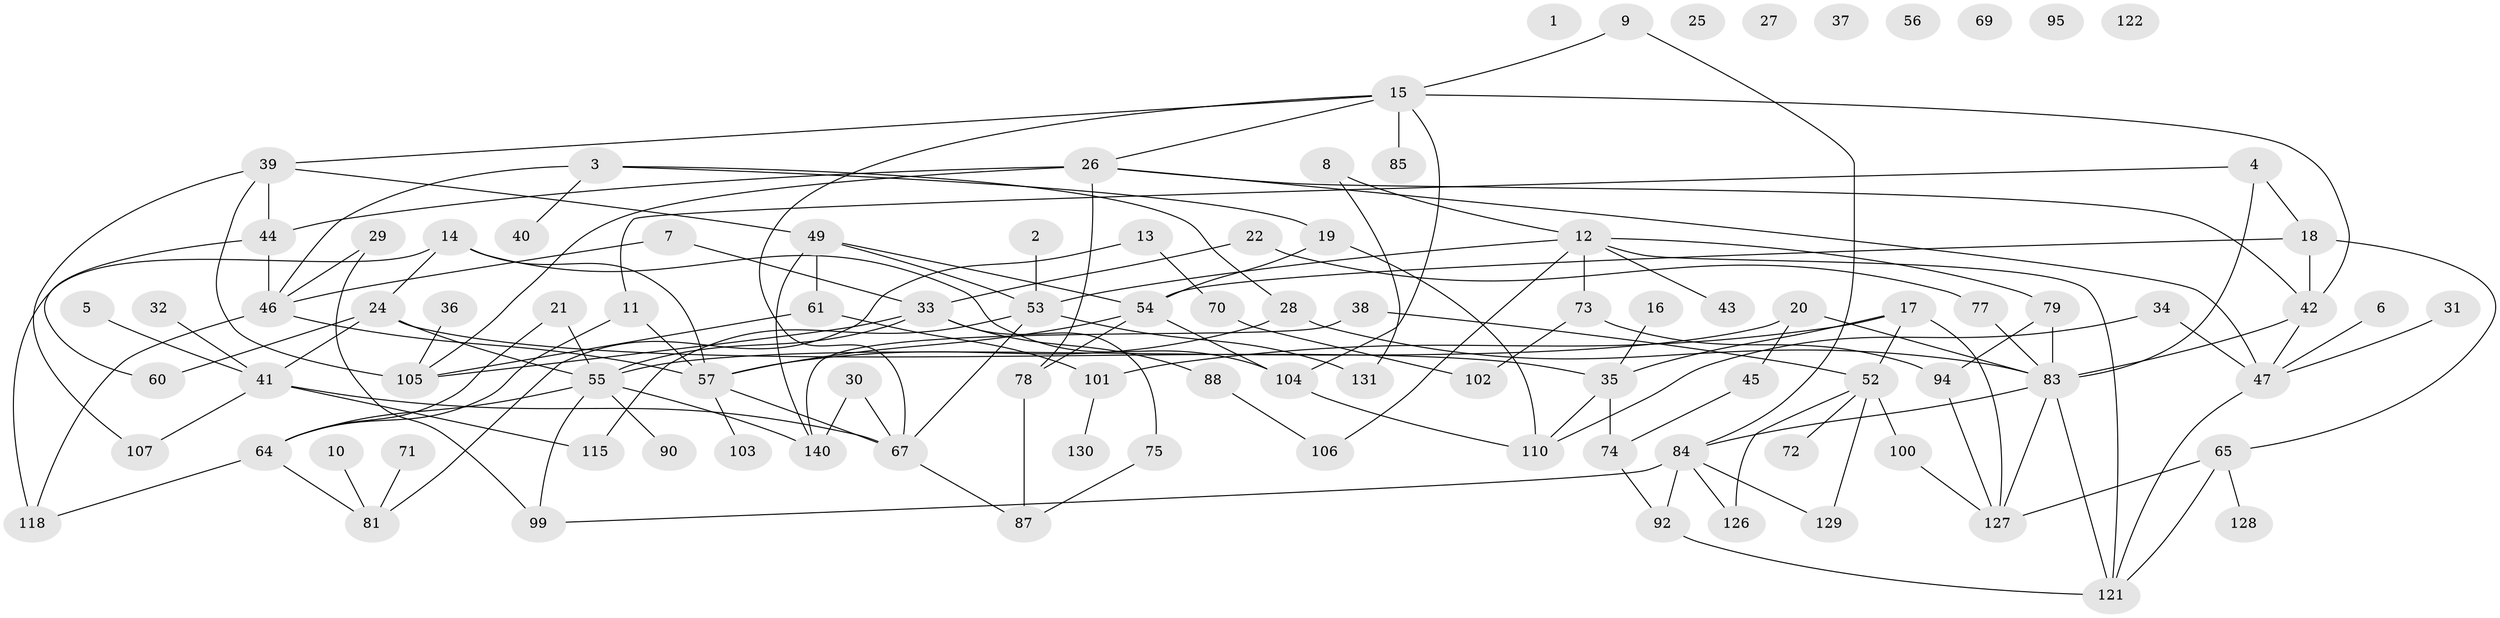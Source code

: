 // Generated by graph-tools (version 1.1) at 2025/23/03/03/25 07:23:29]
// undirected, 99 vertices, 148 edges
graph export_dot {
graph [start="1"]
  node [color=gray90,style=filled];
  1;
  2;
  3 [super="+114"];
  4 [super="+139"];
  5;
  6;
  7 [super="+58"];
  8;
  9;
  10;
  11;
  12 [super="+93"];
  13;
  14 [super="+98"];
  15 [super="+50"];
  16;
  17 [super="+120"];
  18 [super="+117"];
  19;
  20 [super="+62"];
  21;
  22 [super="+23"];
  24 [super="+51"];
  25;
  26 [super="+124"];
  27;
  28 [super="+48"];
  29;
  30;
  31;
  32;
  33 [super="+68"];
  34;
  35 [super="+80"];
  36;
  37;
  38;
  39 [super="+86"];
  40;
  41 [super="+125"];
  42 [super="+97"];
  43;
  44 [super="+66"];
  45;
  46 [super="+76"];
  47 [super="+63"];
  49 [super="+113"];
  52 [super="+109"];
  53 [super="+112"];
  54;
  55 [super="+141"];
  56;
  57 [super="+59"];
  60;
  61;
  64 [super="+138"];
  65 [super="+137"];
  67 [super="+82"];
  69;
  70;
  71 [super="+134"];
  72;
  73 [super="+111"];
  74;
  75;
  77;
  78 [super="+96"];
  79 [super="+123"];
  81 [super="+136"];
  83 [super="+91"];
  84 [super="+89"];
  85;
  87;
  88;
  90;
  92 [super="+132"];
  94 [super="+116"];
  95;
  99;
  100;
  101 [super="+142"];
  102 [super="+143"];
  103;
  104 [super="+119"];
  105 [super="+135"];
  106 [super="+108"];
  107;
  110 [super="+144"];
  115;
  118;
  121;
  122;
  126;
  127;
  128;
  129 [super="+133"];
  130;
  131;
  140;
  2 -- 53;
  3 -- 19;
  3 -- 40;
  3 -- 46;
  3 -- 28;
  4 -- 11;
  4 -- 83;
  4 -- 18;
  5 -- 41;
  6 -- 47;
  7 -- 46 [weight=2];
  7 -- 33;
  8 -- 12;
  8 -- 131;
  9 -- 84;
  9 -- 15;
  10 -- 81;
  11 -- 64;
  11 -- 57;
  12 -- 121;
  12 -- 73;
  12 -- 106;
  12 -- 43;
  12 -- 79;
  12 -- 53;
  13 -- 70;
  13 -- 81;
  14 -- 118;
  14 -- 24;
  14 -- 57;
  14 -- 104;
  15 -- 39;
  15 -- 67;
  15 -- 26;
  15 -- 85;
  15 -- 104;
  15 -- 42;
  16 -- 35;
  17 -- 52;
  17 -- 101;
  17 -- 127;
  17 -- 35;
  18 -- 54;
  18 -- 65;
  18 -- 42;
  19 -- 54;
  19 -- 110;
  20 -- 45;
  20 -- 83;
  20 -- 55;
  21 -- 55;
  21 -- 64;
  22 -- 33;
  22 -- 77;
  24 -- 35;
  24 -- 41;
  24 -- 60;
  24 -- 55;
  26 -- 44 [weight=2];
  26 -- 47;
  26 -- 42;
  26 -- 78;
  26 -- 105;
  28 -- 57;
  28 -- 83;
  29 -- 46;
  29 -- 99;
  30 -- 140;
  30 -- 67;
  31 -- 47;
  32 -- 41;
  33 -- 88;
  33 -- 55;
  33 -- 105;
  33 -- 75;
  34 -- 110;
  34 -- 47;
  35 -- 74;
  35 -- 110;
  36 -- 105;
  38 -- 140;
  38 -- 52;
  39 -- 105;
  39 -- 107;
  39 -- 49;
  39 -- 44;
  41 -- 67;
  41 -- 107;
  41 -- 115;
  42 -- 83;
  42 -- 47;
  44 -- 46;
  44 -- 60;
  45 -- 74;
  46 -- 118;
  46 -- 57;
  47 -- 121;
  49 -- 54;
  49 -- 140;
  49 -- 61;
  49 -- 53;
  52 -- 72;
  52 -- 126;
  52 -- 100;
  52 -- 129;
  53 -- 131;
  53 -- 67;
  53 -- 115;
  54 -- 57;
  54 -- 104;
  54 -- 78;
  55 -- 90;
  55 -- 99;
  55 -- 140;
  55 -- 64;
  57 -- 67;
  57 -- 103;
  61 -- 101;
  61 -- 105;
  64 -- 81;
  64 -- 118;
  65 -- 128;
  65 -- 121;
  65 -- 127;
  67 -- 87;
  70 -- 102;
  71 -- 81;
  73 -- 102;
  73 -- 94;
  74 -- 92;
  75 -- 87;
  77 -- 83;
  78 -- 87;
  79 -- 83;
  79 -- 94;
  83 -- 121;
  83 -- 84;
  83 -- 127;
  84 -- 129;
  84 -- 99;
  84 -- 126;
  84 -- 92;
  88 -- 106;
  92 -- 121;
  94 -- 127;
  100 -- 127;
  101 -- 130;
  104 -- 110;
}
